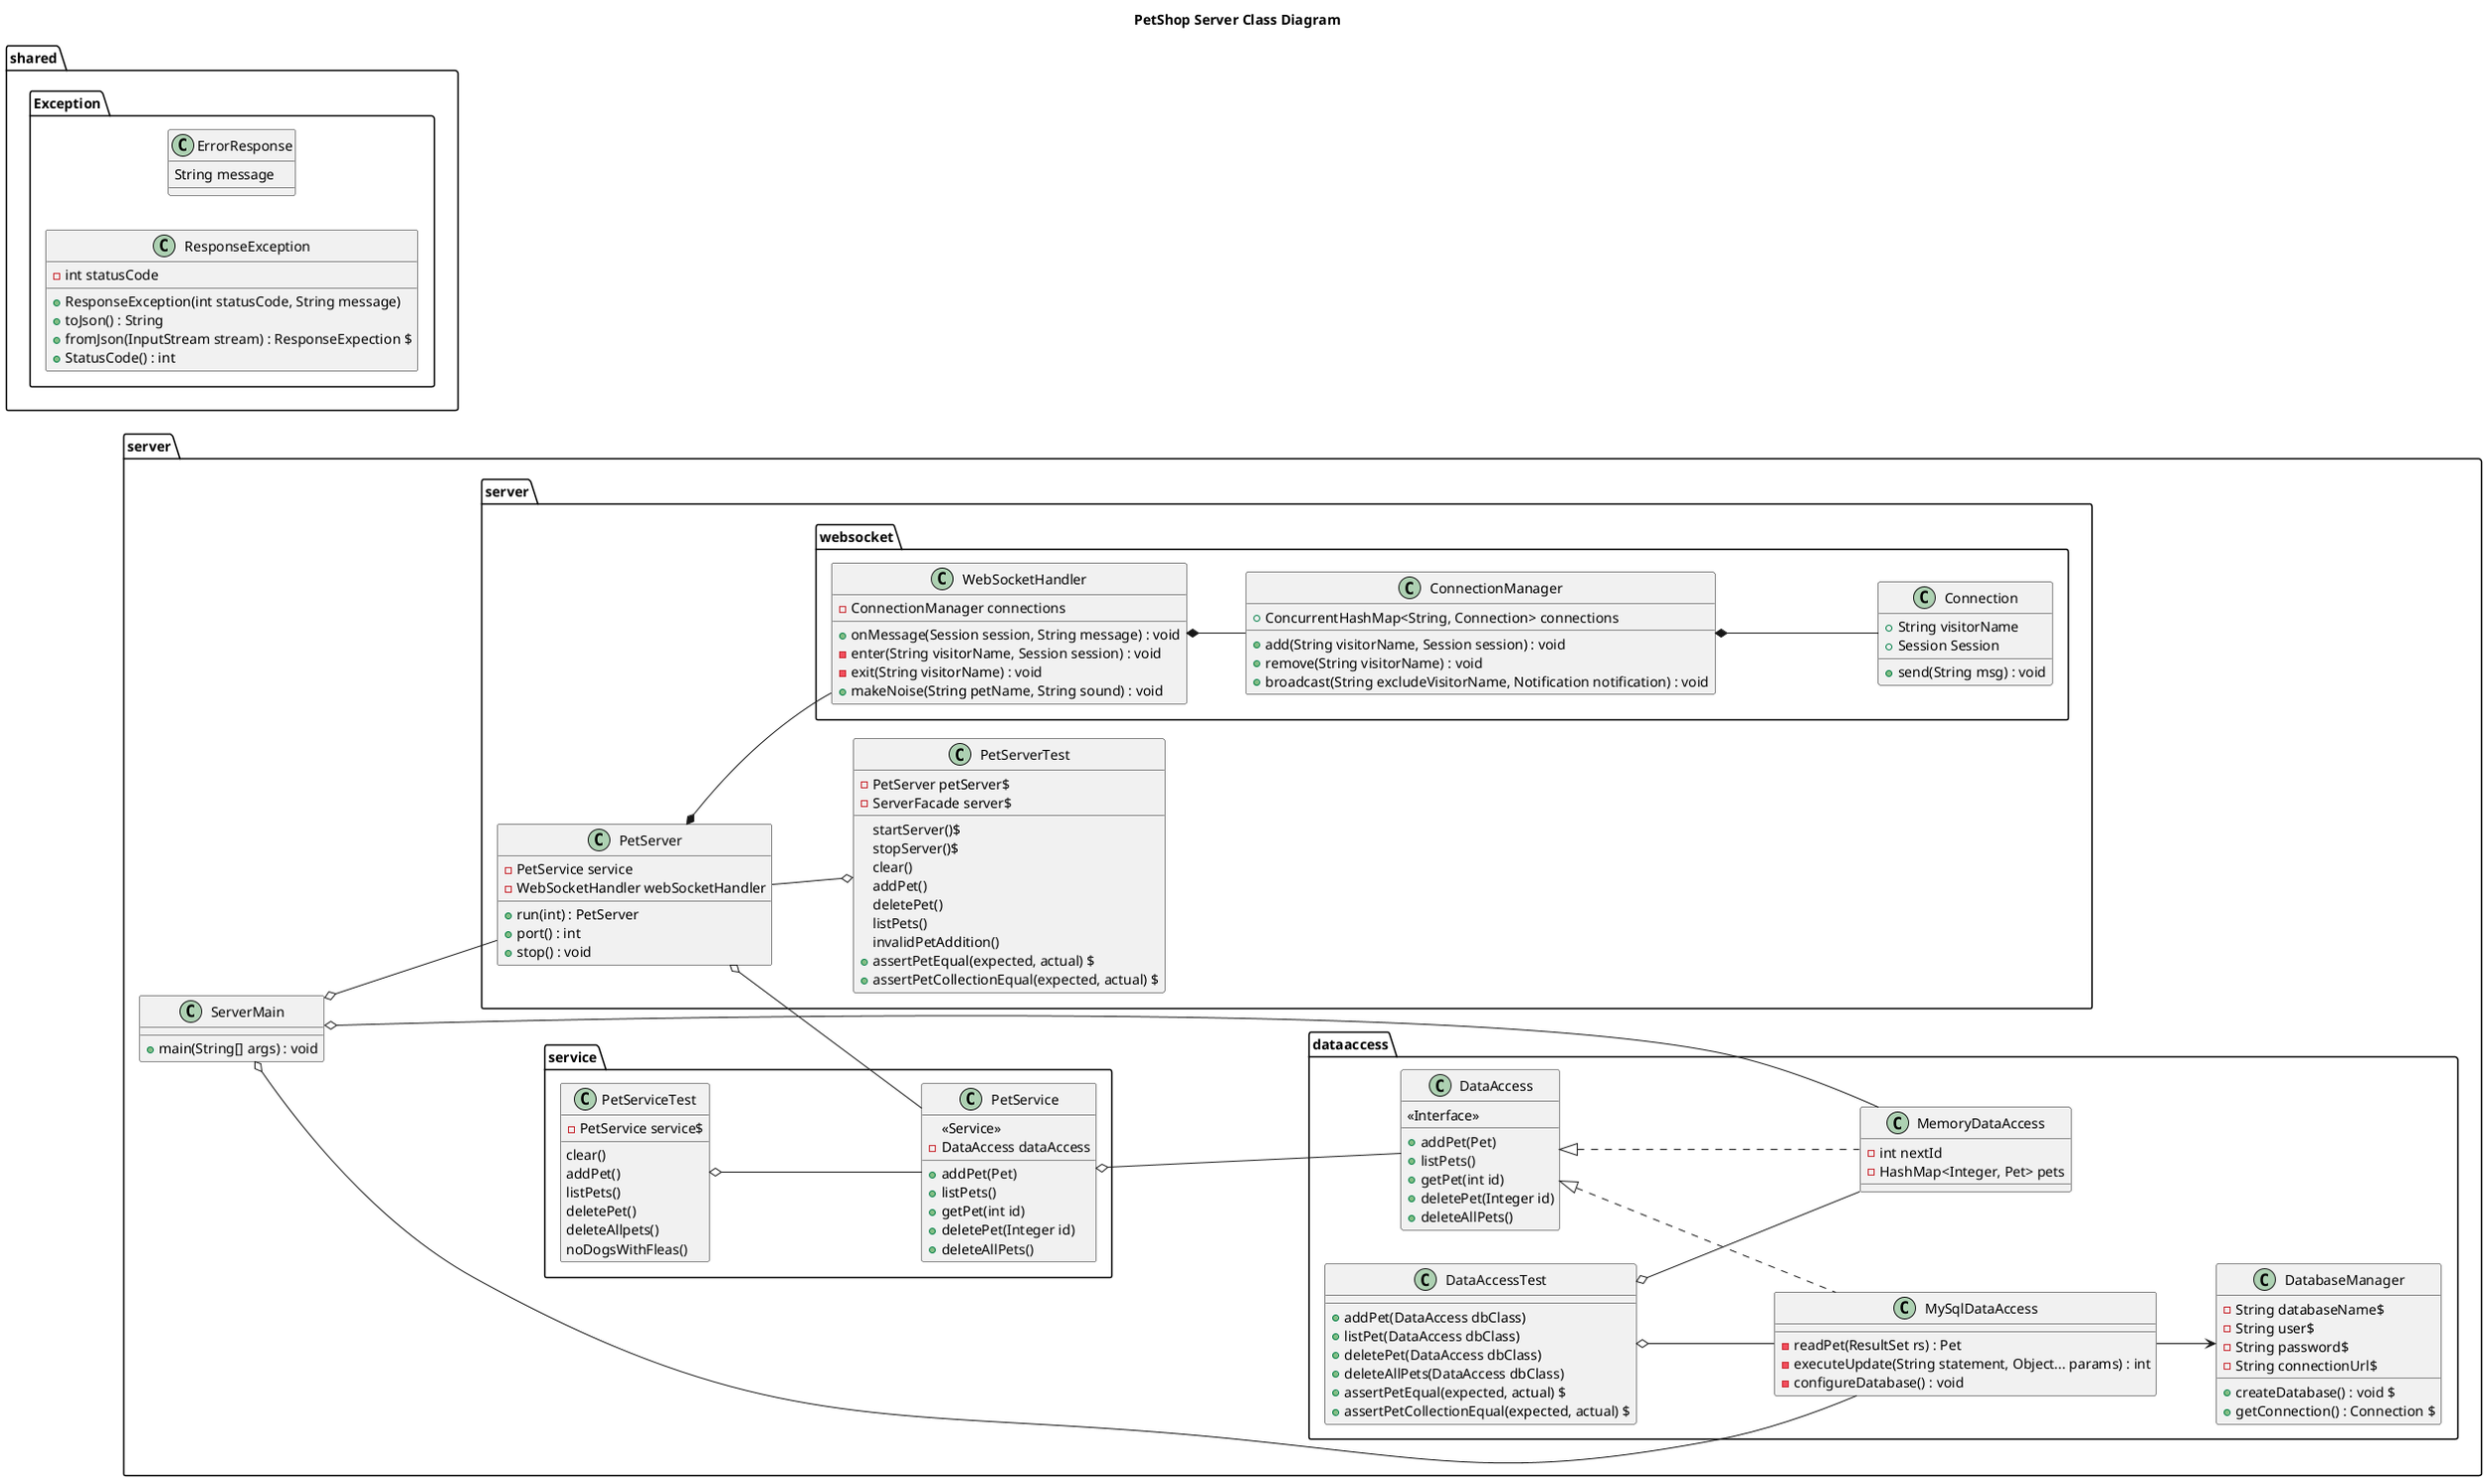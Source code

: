 @startuml
left to right direction

/'
### DIAGRAM & MAINTENANCE OVERVIEW ###

PlantUML is a markdown language that renders charts based on simple syntax.
Read the documentation this tool online:
- https://plantuml.com/class-diagram
- https://plantuml.com/commons

Consider pasting/opening this file in the PlantUML Live editor,
https://editor.plantuml.com, to see the rendered result.

WHEN THIS CHANGES Please update the following other resources as well:
- class-diagram-sample.png (presents a visual overview to the students)
- class-diagram-complete.png (may be used as a fallback if the diagrams don't render)
- class-diagram-link (DOES NOT NEED TO BE UPDATED; points to the branch which updates)
'/

title PetShop Server Class Diagram

package "server" {
    class ServerMain {
        +main(String[] args) : void
    }
}

package "server.server" {
    class PetServer {
        -PetService service
        -WebSocketHandler webSocketHandler
        +run(int) : PetServer
        +port() : int
        +stop() : void
    }

    class PetServerTest {
        -PetServer petServer$
        -ServerFacade server$
        startServer()$
        stopServer()$
        clear()
        addPet()
        deletePet()
        listPets()
        invalidPetAddition()
        +assertPetEqual(expected, actual) $
        +assertPetCollectionEqual(expected, actual) $
    }
}

package "server.server.websocket" {
    class Connection {
        +String visitorName
        +Session Session
        +send(String msg) : void
    }

    class ConnectionManager {
        +ConcurrentHashMap<String, Connection> connections
        +add(String visitorName, Session session) : void
        +remove(String visitorName) : void
        +broadcast(String excludeVisitorName, Notification notification) : void
    }

    class WebSocketHandler {
        -ConnectionManager connections
        +onMessage(Session session, String message) : void
        -enter(String visitorName, Session session) : void
        -exit(String visitorName) : void
        +makeNoise(String petName, String sound) : void
    }
}

package "server.service" {
    class PetService {
        <<Service>>
        -DataAccess dataAccess
        +addPet(Pet)
        +listPets()
        +getPet(int id)
        +deletePet(Integer id)
        +deleteAllPets()
    }

    class PetServiceTest {
        -PetService service$
        clear()
        addPet()
        listPets()
        deletePet()
        deleteAllpets()
        noDogsWithFleas()
    }
}

package "server.dataaccess" {
    class DataAccess {
        <<Interface>>
        +addPet(Pet)
        +listPets()
        +getPet(int id)
        +deletePet(Integer id)
        +deleteAllPets()
    }

    class MemoryDataAccess {
        -int nextId
        -HashMap<Integer, Pet> pets
    }

    class MySqlDataAccess {
        -readPet(ResultSet rs) : Pet
        -executeUpdate(String statement, Object... params) : int
        -configureDatabase() : void
    }

    class DatabaseManager {
        -String databaseName$
        -String user$
        -String password$
        -String connectionUrl$
        +createDatabase() : void $
        +getConnection() : Connection $
    }

    class DataAccessTest {
        +addPet(DataAccess dbClass)
        +listPet(DataAccess dbClass)
        +deletePet(DataAccess dbClass)
        +deleteAllPets(DataAccess dbClass)
        +assertPetEqual(expected, actual) $
        +assertPetCollectionEqual(expected, actual) $
    }
}

package "shared.Exception" {
    class ErrorResponse {
        String message
    }

    class ResponseException {
        -int statusCode
        +ResponseException(int statusCode, String message)
        +toJson() : String
        +fromJson(InputStream stream) : ResponseExpection $
        +StatusCode() : int
    }
}

'DataAccess package
DataAccess <|.. MemoryDataAccess
DataAccess <|.. MySqlDataAccess
DataAccessTest o-- MemoryDataAccess
DataAccessTest o-- MySqlDataAccess
MySqlDataAccess --> DatabaseManager

'Service package
PetService o-- DataAccess
PetServiceTest o-- PetService

'Server Package
PetServer o-- PetService
PetServer --o PetServerTest
PetServer *-- WebSocketHandler

'Server Main
ServerMain o-- PetServer
ServerMain o-- MemoryDataAccess
ServerMain o-- MySqlDataAccess

'WebSocket Package
ConnectionManager *-- Connection
WebSocketHandler *-- ConnectionManager
@enduml
